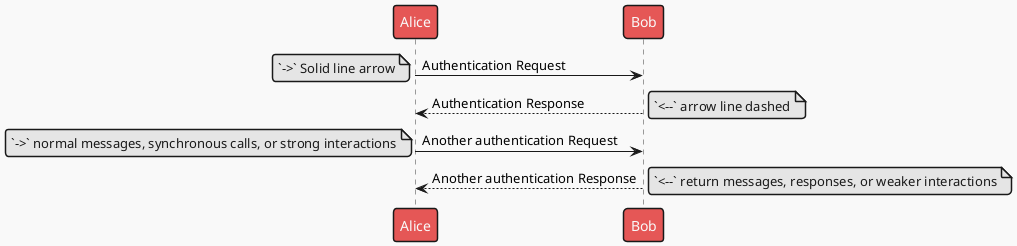 @startuml
!theme mars

Alice -> Bob: Authentication Request
note left
`->` Solid line arrow
end note


Bob --> Alice: Authentication Response
note right
`<--` arrow line dashed
end note

Alice -> Bob: Another authentication Request
note left
`->` normal messages, synchronous calls, or strong interactions
end note

Alice <-- Bob: Another authentication Response
note right
`<--` return messages, responses, or weaker interactions
end note
@enduml
